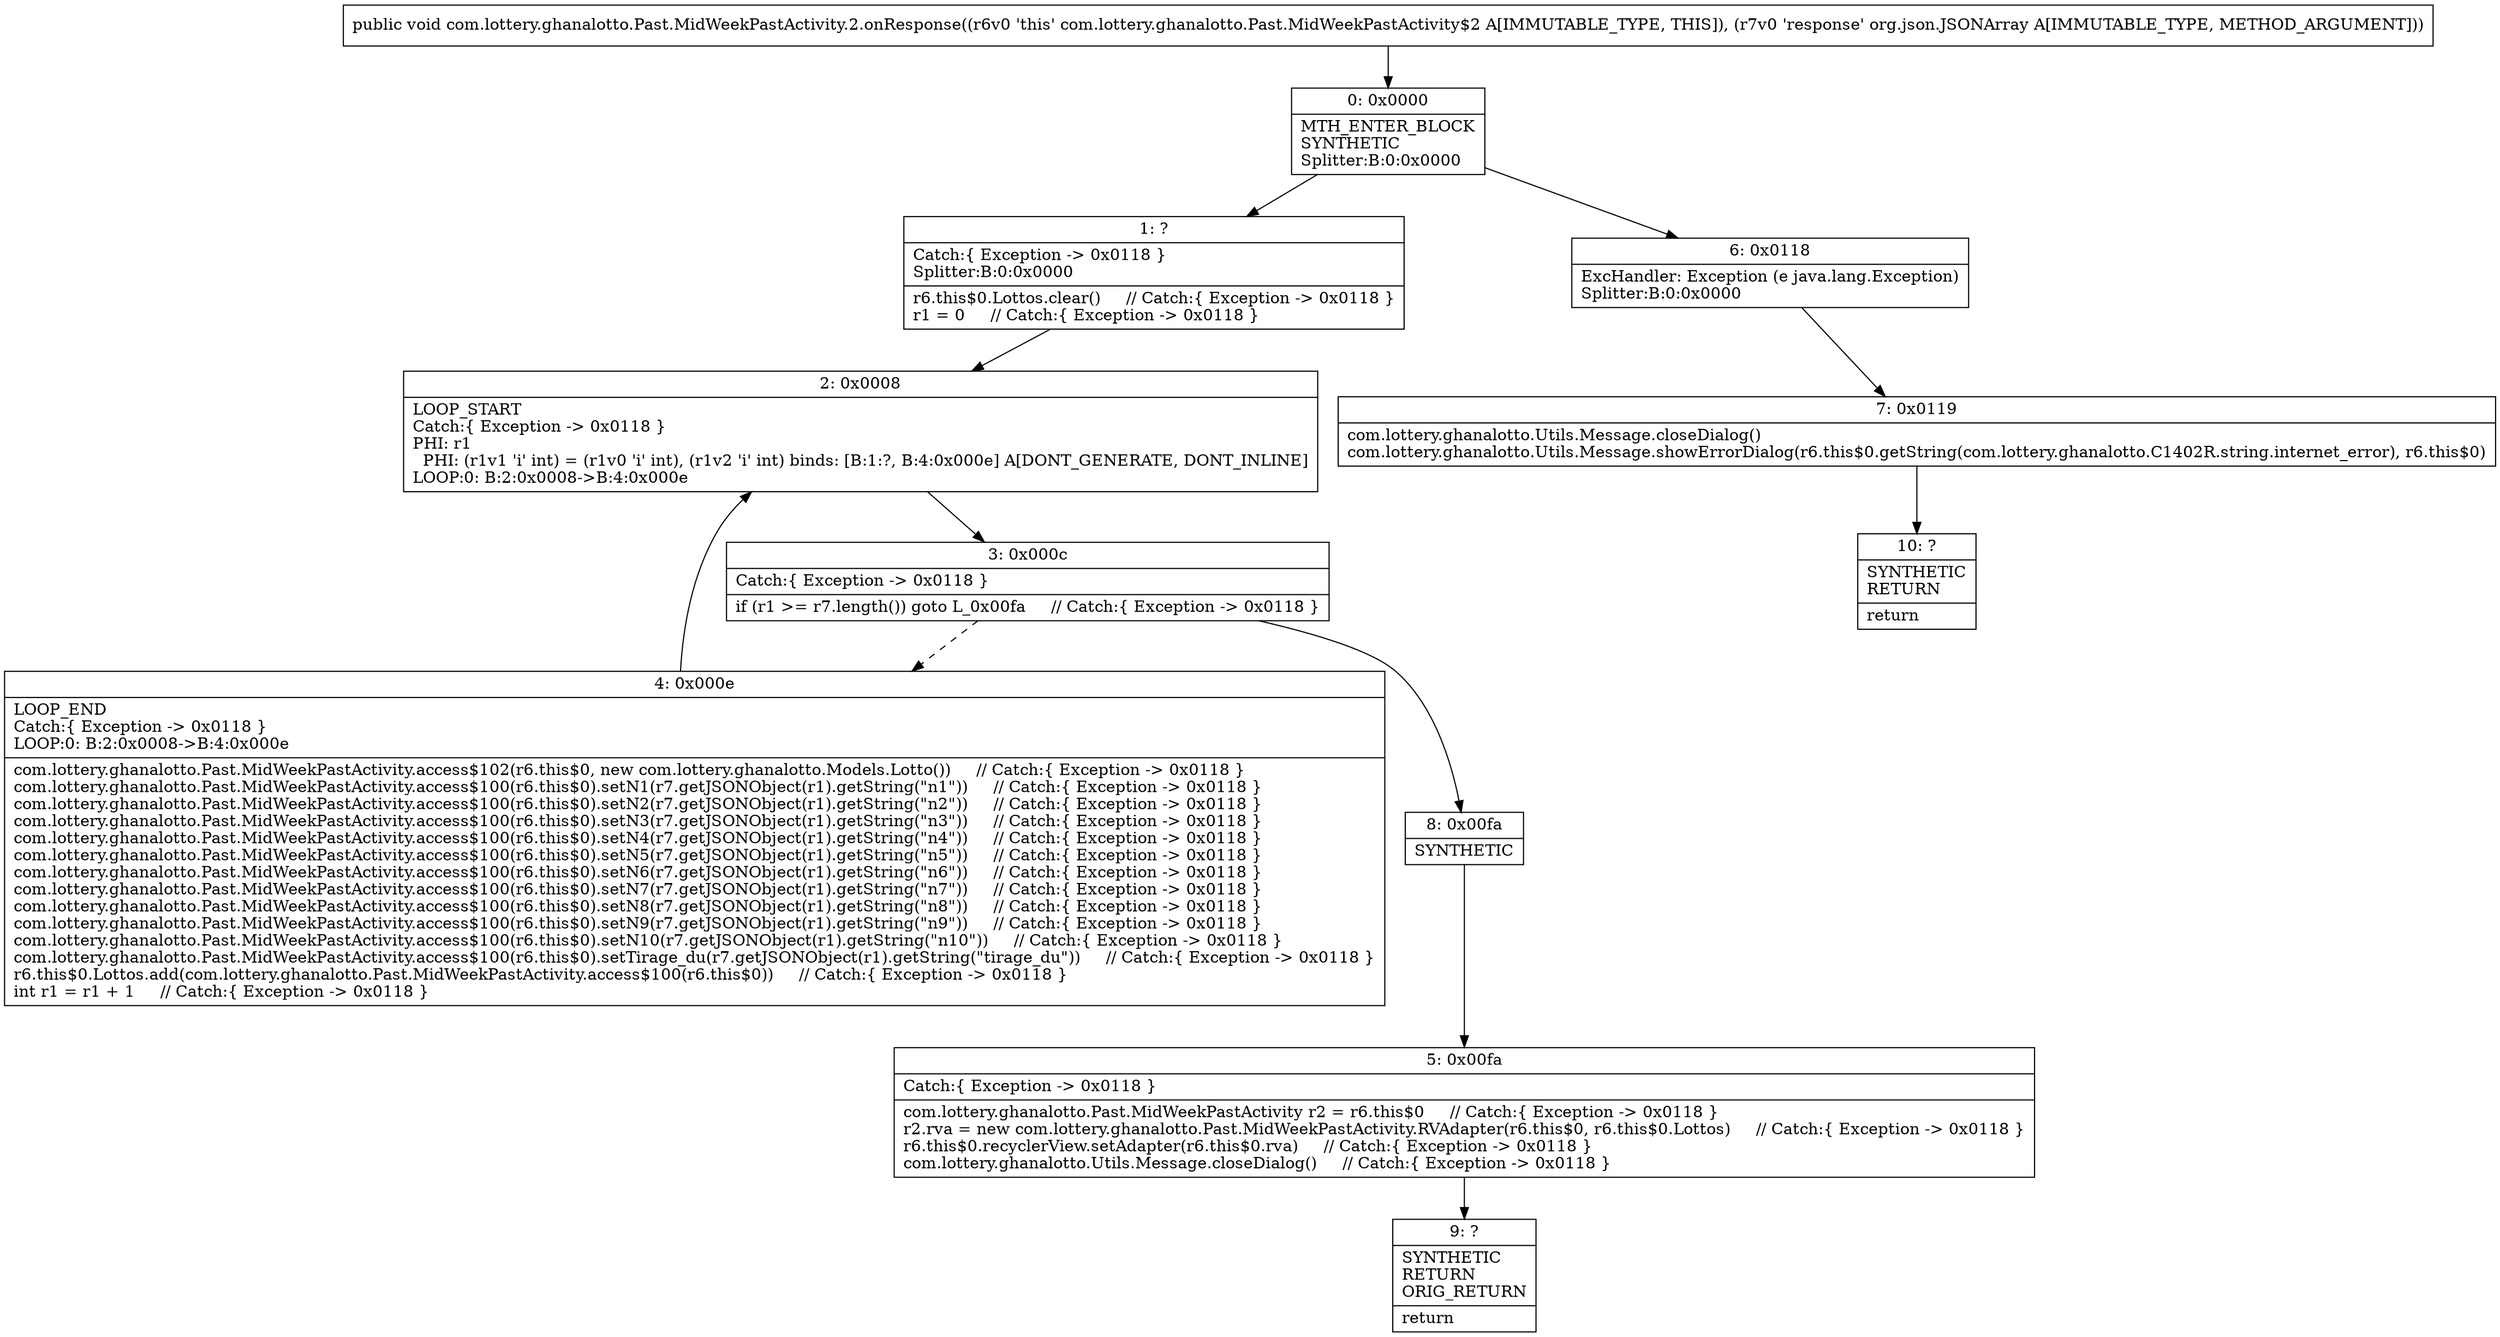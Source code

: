 digraph "CFG forcom.lottery.ghanalotto.Past.MidWeekPastActivity.2.onResponse(Lorg\/json\/JSONArray;)V" {
Node_0 [shape=record,label="{0\:\ 0x0000|MTH_ENTER_BLOCK\lSYNTHETIC\lSplitter:B:0:0x0000\l}"];
Node_1 [shape=record,label="{1\:\ ?|Catch:\{ Exception \-\> 0x0118 \}\lSplitter:B:0:0x0000\l|r6.this$0.Lottos.clear()     \/\/ Catch:\{ Exception \-\> 0x0118 \}\lr1 = 0     \/\/ Catch:\{ Exception \-\> 0x0118 \}\l}"];
Node_2 [shape=record,label="{2\:\ 0x0008|LOOP_START\lCatch:\{ Exception \-\> 0x0118 \}\lPHI: r1 \l  PHI: (r1v1 'i' int) = (r1v0 'i' int), (r1v2 'i' int) binds: [B:1:?, B:4:0x000e] A[DONT_GENERATE, DONT_INLINE]\lLOOP:0: B:2:0x0008\-\>B:4:0x000e\l}"];
Node_3 [shape=record,label="{3\:\ 0x000c|Catch:\{ Exception \-\> 0x0118 \}\l|if (r1 \>= r7.length()) goto L_0x00fa     \/\/ Catch:\{ Exception \-\> 0x0118 \}\l}"];
Node_4 [shape=record,label="{4\:\ 0x000e|LOOP_END\lCatch:\{ Exception \-\> 0x0118 \}\lLOOP:0: B:2:0x0008\-\>B:4:0x000e\l|com.lottery.ghanalotto.Past.MidWeekPastActivity.access$102(r6.this$0, new com.lottery.ghanalotto.Models.Lotto())     \/\/ Catch:\{ Exception \-\> 0x0118 \}\lcom.lottery.ghanalotto.Past.MidWeekPastActivity.access$100(r6.this$0).setN1(r7.getJSONObject(r1).getString(\"n1\"))     \/\/ Catch:\{ Exception \-\> 0x0118 \}\lcom.lottery.ghanalotto.Past.MidWeekPastActivity.access$100(r6.this$0).setN2(r7.getJSONObject(r1).getString(\"n2\"))     \/\/ Catch:\{ Exception \-\> 0x0118 \}\lcom.lottery.ghanalotto.Past.MidWeekPastActivity.access$100(r6.this$0).setN3(r7.getJSONObject(r1).getString(\"n3\"))     \/\/ Catch:\{ Exception \-\> 0x0118 \}\lcom.lottery.ghanalotto.Past.MidWeekPastActivity.access$100(r6.this$0).setN4(r7.getJSONObject(r1).getString(\"n4\"))     \/\/ Catch:\{ Exception \-\> 0x0118 \}\lcom.lottery.ghanalotto.Past.MidWeekPastActivity.access$100(r6.this$0).setN5(r7.getJSONObject(r1).getString(\"n5\"))     \/\/ Catch:\{ Exception \-\> 0x0118 \}\lcom.lottery.ghanalotto.Past.MidWeekPastActivity.access$100(r6.this$0).setN6(r7.getJSONObject(r1).getString(\"n6\"))     \/\/ Catch:\{ Exception \-\> 0x0118 \}\lcom.lottery.ghanalotto.Past.MidWeekPastActivity.access$100(r6.this$0).setN7(r7.getJSONObject(r1).getString(\"n7\"))     \/\/ Catch:\{ Exception \-\> 0x0118 \}\lcom.lottery.ghanalotto.Past.MidWeekPastActivity.access$100(r6.this$0).setN8(r7.getJSONObject(r1).getString(\"n8\"))     \/\/ Catch:\{ Exception \-\> 0x0118 \}\lcom.lottery.ghanalotto.Past.MidWeekPastActivity.access$100(r6.this$0).setN9(r7.getJSONObject(r1).getString(\"n9\"))     \/\/ Catch:\{ Exception \-\> 0x0118 \}\lcom.lottery.ghanalotto.Past.MidWeekPastActivity.access$100(r6.this$0).setN10(r7.getJSONObject(r1).getString(\"n10\"))     \/\/ Catch:\{ Exception \-\> 0x0118 \}\lcom.lottery.ghanalotto.Past.MidWeekPastActivity.access$100(r6.this$0).setTirage_du(r7.getJSONObject(r1).getString(\"tirage_du\"))     \/\/ Catch:\{ Exception \-\> 0x0118 \}\lr6.this$0.Lottos.add(com.lottery.ghanalotto.Past.MidWeekPastActivity.access$100(r6.this$0))     \/\/ Catch:\{ Exception \-\> 0x0118 \}\lint r1 = r1 + 1     \/\/ Catch:\{ Exception \-\> 0x0118 \}\l}"];
Node_5 [shape=record,label="{5\:\ 0x00fa|Catch:\{ Exception \-\> 0x0118 \}\l|com.lottery.ghanalotto.Past.MidWeekPastActivity r2 = r6.this$0     \/\/ Catch:\{ Exception \-\> 0x0118 \}\lr2.rva = new com.lottery.ghanalotto.Past.MidWeekPastActivity.RVAdapter(r6.this$0, r6.this$0.Lottos)     \/\/ Catch:\{ Exception \-\> 0x0118 \}\lr6.this$0.recyclerView.setAdapter(r6.this$0.rva)     \/\/ Catch:\{ Exception \-\> 0x0118 \}\lcom.lottery.ghanalotto.Utils.Message.closeDialog()     \/\/ Catch:\{ Exception \-\> 0x0118 \}\l}"];
Node_6 [shape=record,label="{6\:\ 0x0118|ExcHandler: Exception (e java.lang.Exception)\lSplitter:B:0:0x0000\l}"];
Node_7 [shape=record,label="{7\:\ 0x0119|com.lottery.ghanalotto.Utils.Message.closeDialog()\lcom.lottery.ghanalotto.Utils.Message.showErrorDialog(r6.this$0.getString(com.lottery.ghanalotto.C1402R.string.internet_error), r6.this$0)\l}"];
Node_8 [shape=record,label="{8\:\ 0x00fa|SYNTHETIC\l}"];
Node_9 [shape=record,label="{9\:\ ?|SYNTHETIC\lRETURN\lORIG_RETURN\l|return\l}"];
Node_10 [shape=record,label="{10\:\ ?|SYNTHETIC\lRETURN\l|return\l}"];
MethodNode[shape=record,label="{public void com.lottery.ghanalotto.Past.MidWeekPastActivity.2.onResponse((r6v0 'this' com.lottery.ghanalotto.Past.MidWeekPastActivity$2 A[IMMUTABLE_TYPE, THIS]), (r7v0 'response' org.json.JSONArray A[IMMUTABLE_TYPE, METHOD_ARGUMENT])) }"];
MethodNode -> Node_0;
Node_0 -> Node_1;
Node_0 -> Node_6;
Node_1 -> Node_2;
Node_2 -> Node_3;
Node_3 -> Node_4[style=dashed];
Node_3 -> Node_8;
Node_4 -> Node_2;
Node_5 -> Node_9;
Node_6 -> Node_7;
Node_7 -> Node_10;
Node_8 -> Node_5;
}

